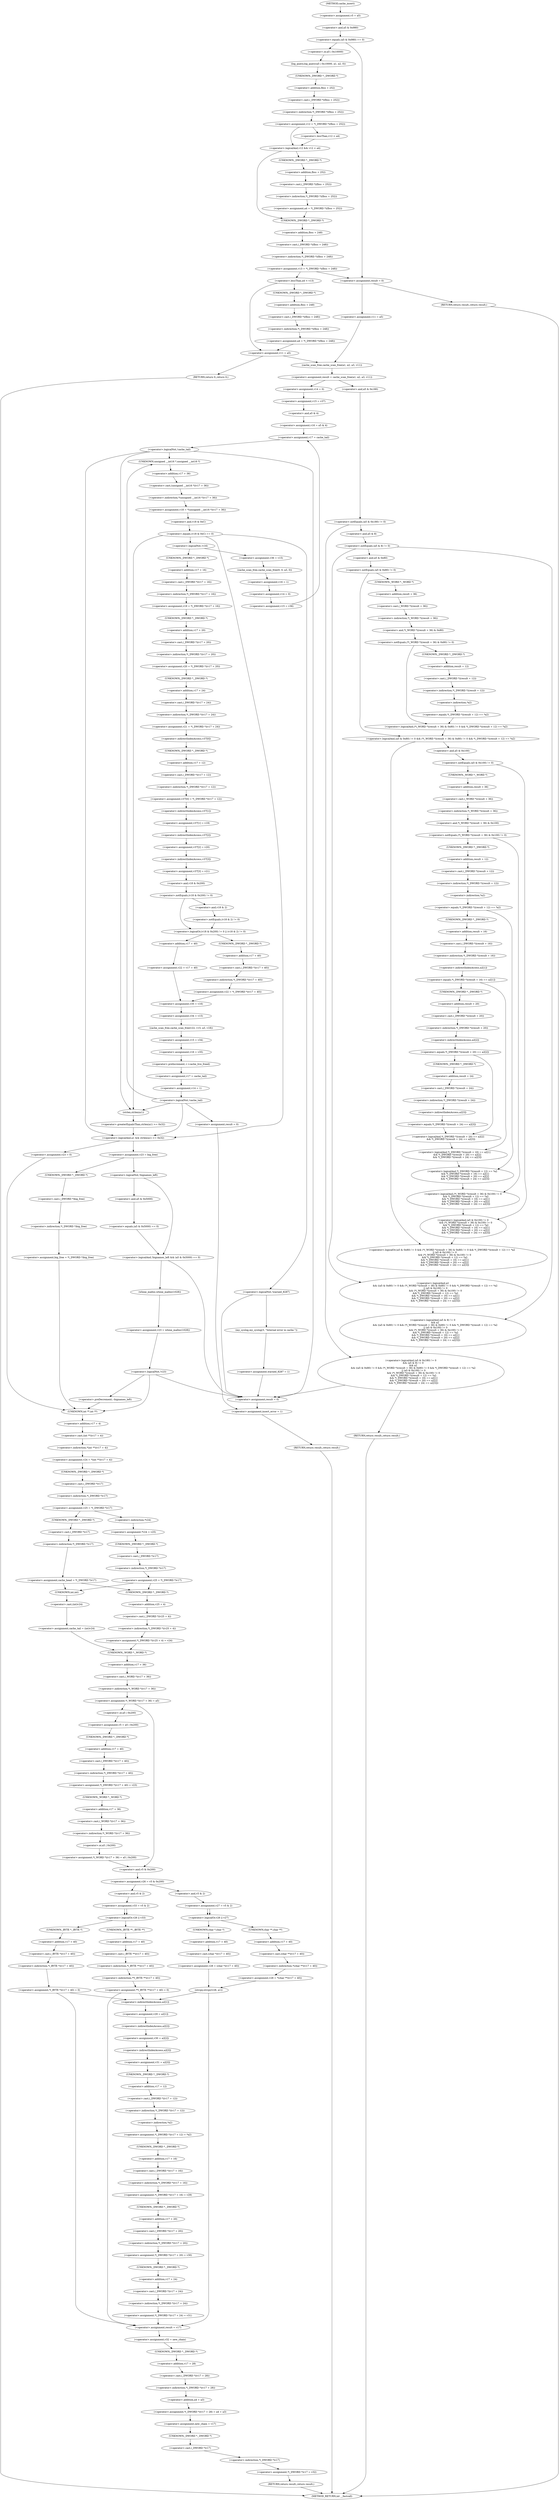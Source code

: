 digraph cache_insert {  
"1000166" [label = "(<operator>.assignment,v5 = a5)" ]
"1000170" [label = "(<operator>.equals,(a5 & 0x980) == 0)" ]
"1000171" [label = "(<operator>.and,a5 & 0x980)" ]
"1000176" [label = "(log_query,log_query(a5 | 0x10000, a1, a2, 0))" ]
"1000177" [label = "(<operator>.or,a5 | 0x10000)" ]
"1000183" [label = "(<operator>.assignment,v12 = *(_DWORD *)(fbss + 252))" ]
"1000185" [label = "(<operator>.indirection,*(_DWORD *)(fbss + 252))" ]
"1000186" [label = "(<operator>.cast,(_DWORD *)(fbss + 252))" ]
"1000187" [label = "(UNKNOWN,_DWORD *,_DWORD *)" ]
"1000188" [label = "(<operator>.addition,fbss + 252)" ]
"1000192" [label = "(<operator>.logicalAnd,v12 && v12 < a4)" ]
"1000194" [label = "(<operator>.lessThan,v12 < a4)" ]
"1000197" [label = "(<operator>.assignment,a4 = *(_DWORD *)(fbss + 252))" ]
"1000199" [label = "(<operator>.indirection,*(_DWORD *)(fbss + 252))" ]
"1000200" [label = "(<operator>.cast,(_DWORD *)(fbss + 252))" ]
"1000201" [label = "(UNKNOWN,_DWORD *,_DWORD *)" ]
"1000202" [label = "(<operator>.addition,fbss + 252)" ]
"1000205" [label = "(<operator>.assignment,v13 = *(_DWORD *)(fbss + 248))" ]
"1000207" [label = "(<operator>.indirection,*(_DWORD *)(fbss + 248))" ]
"1000208" [label = "(<operator>.cast,(_DWORD *)(fbss + 248))" ]
"1000209" [label = "(UNKNOWN,_DWORD *,_DWORD *)" ]
"1000210" [label = "(<operator>.addition,fbss + 248)" ]
"1000217" [label = "(<operator>.lessThan,a4 < v13)" ]
"1000220" [label = "(<operator>.assignment,a4 = *(_DWORD *)(fbss + 248))" ]
"1000222" [label = "(<operator>.indirection,*(_DWORD *)(fbss + 248))" ]
"1000223" [label = "(<operator>.cast,(_DWORD *)(fbss + 248))" ]
"1000224" [label = "(UNKNOWN,_DWORD *,_DWORD *)" ]
"1000225" [label = "(<operator>.addition,fbss + 248)" ]
"1000228" [label = "(<operator>.assignment,v11 = a5)" ]
"1000233" [label = "(RETURN,return 0;,return 0;)" ]
"1000238" [label = "(<operator>.assignment,result = 0)" ]
"1000243" [label = "(RETURN,return result;,return result;)" ]
"1000245" [label = "(<operator>.assignment,v11 = a5)" ]
"1000248" [label = "(<operator>.assignment,result = cache_scan_free(a1, a2, a3, v11))" ]
"1000250" [label = "(cache_scan_free,cache_scan_free(a1, a2, a3, v11))" ]
"1000259" [label = "(<operator>.logicalAnd,(a5 & 0x180) != 0\n      && (a5 & 8) != 0\n      && a2\n      && ((a5 & 0x80) != 0 && (*(_WORD *)(result + 36) & 0x80) != 0 && *(_DWORD *)(result + 12) == *a2\n       || (a5 & 0x100) != 0\n       && (*(_WORD *)(result + 36) & 0x100) != 0\n       && *(_DWORD *)(result + 12) == *a2\n       && *(_DWORD *)(result + 16) == a2[1]\n       && *(_DWORD *)(result + 20) == a2[2]\n       && *(_DWORD *)(result + 24) == a2[3]))" ]
"1000260" [label = "(<operator>.notEquals,(a5 & 0x180) != 0)" ]
"1000261" [label = "(<operator>.and,a5 & 0x180)" ]
"1000265" [label = "(<operator>.logicalAnd,(a5 & 8) != 0\n      && a2\n      && ((a5 & 0x80) != 0 && (*(_WORD *)(result + 36) & 0x80) != 0 && *(_DWORD *)(result + 12) == *a2\n       || (a5 & 0x100) != 0\n       && (*(_WORD *)(result + 36) & 0x100) != 0\n       && *(_DWORD *)(result + 12) == *a2\n       && *(_DWORD *)(result + 16) == a2[1]\n       && *(_DWORD *)(result + 20) == a2[2]\n       && *(_DWORD *)(result + 24) == a2[3]))" ]
"1000266" [label = "(<operator>.notEquals,(a5 & 8) != 0)" ]
"1000267" [label = "(<operator>.and,a5 & 8)" ]
"1000271" [label = "(<operator>.logicalAnd,a2\n      && ((a5 & 0x80) != 0 && (*(_WORD *)(result + 36) & 0x80) != 0 && *(_DWORD *)(result + 12) == *a2\n       || (a5 & 0x100) != 0\n       && (*(_WORD *)(result + 36) & 0x100) != 0\n       && *(_DWORD *)(result + 12) == *a2\n       && *(_DWORD *)(result + 16) == a2[1]\n       && *(_DWORD *)(result + 20) == a2[2]\n       && *(_DWORD *)(result + 24) == a2[3]))" ]
"1000273" [label = "(<operator>.logicalOr,(a5 & 0x80) != 0 && (*(_WORD *)(result + 36) & 0x80) != 0 && *(_DWORD *)(result + 12) == *a2\n       || (a5 & 0x100) != 0\n       && (*(_WORD *)(result + 36) & 0x100) != 0\n       && *(_DWORD *)(result + 12) == *a2\n       && *(_DWORD *)(result + 16) == a2[1]\n       && *(_DWORD *)(result + 20) == a2[2]\n       && *(_DWORD *)(result + 24) == a2[3])" ]
"1000274" [label = "(<operator>.logicalAnd,(a5 & 0x80) != 0 && (*(_WORD *)(result + 36) & 0x80) != 0 && *(_DWORD *)(result + 12) == *a2)" ]
"1000275" [label = "(<operator>.notEquals,(a5 & 0x80) != 0)" ]
"1000276" [label = "(<operator>.and,a5 & 0x80)" ]
"1000280" [label = "(<operator>.logicalAnd,(*(_WORD *)(result + 36) & 0x80) != 0 && *(_DWORD *)(result + 12) == *a2)" ]
"1000281" [label = "(<operator>.notEquals,(*(_WORD *)(result + 36) & 0x80) != 0)" ]
"1000282" [label = "(<operator>.and,*(_WORD *)(result + 36) & 0x80)" ]
"1000283" [label = "(<operator>.indirection,*(_WORD *)(result + 36))" ]
"1000284" [label = "(<operator>.cast,(_WORD *)(result + 36))" ]
"1000285" [label = "(UNKNOWN,_WORD *,_WORD *)" ]
"1000286" [label = "(<operator>.addition,result + 36)" ]
"1000291" [label = "(<operator>.equals,*(_DWORD *)(result + 12) == *a2)" ]
"1000292" [label = "(<operator>.indirection,*(_DWORD *)(result + 12))" ]
"1000293" [label = "(<operator>.cast,(_DWORD *)(result + 12))" ]
"1000294" [label = "(UNKNOWN,_DWORD *,_DWORD *)" ]
"1000295" [label = "(<operator>.addition,result + 12)" ]
"1000298" [label = "(<operator>.indirection,*a2)" ]
"1000300" [label = "(<operator>.logicalAnd,(a5 & 0x100) != 0\n       && (*(_WORD *)(result + 36) & 0x100) != 0\n       && *(_DWORD *)(result + 12) == *a2\n       && *(_DWORD *)(result + 16) == a2[1]\n       && *(_DWORD *)(result + 20) == a2[2]\n       && *(_DWORD *)(result + 24) == a2[3])" ]
"1000301" [label = "(<operator>.notEquals,(a5 & 0x100) != 0)" ]
"1000302" [label = "(<operator>.and,a5 & 0x100)" ]
"1000306" [label = "(<operator>.logicalAnd,(*(_WORD *)(result + 36) & 0x100) != 0\n       && *(_DWORD *)(result + 12) == *a2\n       && *(_DWORD *)(result + 16) == a2[1]\n       && *(_DWORD *)(result + 20) == a2[2]\n       && *(_DWORD *)(result + 24) == a2[3])" ]
"1000307" [label = "(<operator>.notEquals,(*(_WORD *)(result + 36) & 0x100) != 0)" ]
"1000308" [label = "(<operator>.and,*(_WORD *)(result + 36) & 0x100)" ]
"1000309" [label = "(<operator>.indirection,*(_WORD *)(result + 36))" ]
"1000310" [label = "(<operator>.cast,(_WORD *)(result + 36))" ]
"1000311" [label = "(UNKNOWN,_WORD *,_WORD *)" ]
"1000312" [label = "(<operator>.addition,result + 36)" ]
"1000317" [label = "(<operator>.logicalAnd,*(_DWORD *)(result + 12) == *a2\n       && *(_DWORD *)(result + 16) == a2[1]\n       && *(_DWORD *)(result + 20) == a2[2]\n       && *(_DWORD *)(result + 24) == a2[3])" ]
"1000318" [label = "(<operator>.equals,*(_DWORD *)(result + 12) == *a2)" ]
"1000319" [label = "(<operator>.indirection,*(_DWORD *)(result + 12))" ]
"1000320" [label = "(<operator>.cast,(_DWORD *)(result + 12))" ]
"1000321" [label = "(UNKNOWN,_DWORD *,_DWORD *)" ]
"1000322" [label = "(<operator>.addition,result + 12)" ]
"1000325" [label = "(<operator>.indirection,*a2)" ]
"1000327" [label = "(<operator>.logicalAnd,*(_DWORD *)(result + 16) == a2[1]\n       && *(_DWORD *)(result + 20) == a2[2]\n       && *(_DWORD *)(result + 24) == a2[3])" ]
"1000328" [label = "(<operator>.equals,*(_DWORD *)(result + 16) == a2[1])" ]
"1000329" [label = "(<operator>.indirection,*(_DWORD *)(result + 16))" ]
"1000330" [label = "(<operator>.cast,(_DWORD *)(result + 16))" ]
"1000331" [label = "(UNKNOWN,_DWORD *,_DWORD *)" ]
"1000332" [label = "(<operator>.addition,result + 16)" ]
"1000335" [label = "(<operator>.indirectIndexAccess,a2[1])" ]
"1000338" [label = "(<operator>.logicalAnd,*(_DWORD *)(result + 20) == a2[2]\n       && *(_DWORD *)(result + 24) == a2[3])" ]
"1000339" [label = "(<operator>.equals,*(_DWORD *)(result + 20) == a2[2])" ]
"1000340" [label = "(<operator>.indirection,*(_DWORD *)(result + 20))" ]
"1000341" [label = "(<operator>.cast,(_DWORD *)(result + 20))" ]
"1000342" [label = "(UNKNOWN,_DWORD *,_DWORD *)" ]
"1000343" [label = "(<operator>.addition,result + 20)" ]
"1000346" [label = "(<operator>.indirectIndexAccess,a2[2])" ]
"1000349" [label = "(<operator>.equals,*(_DWORD *)(result + 24) == a2[3])" ]
"1000350" [label = "(<operator>.indirection,*(_DWORD *)(result + 24))" ]
"1000351" [label = "(<operator>.cast,(_DWORD *)(result + 24))" ]
"1000352" [label = "(UNKNOWN,_DWORD *,_DWORD *)" ]
"1000353" [label = "(<operator>.addition,result + 24)" ]
"1000356" [label = "(<operator>.indirectIndexAccess,a2[3])" ]
"1000360" [label = "(RETURN,return result;,return result;)" ]
"1000363" [label = "(<operator>.assignment,v14 = 0)" ]
"1000366" [label = "(<operator>.assignment,v15 = v37)" ]
"1000369" [label = "(<operator>.assignment,v16 = a5 & 4)" ]
"1000371" [label = "(<operator>.and,a5 & 4)" ]
"1000375" [label = "(<operator>.assignment,v17 = cache_tail)" ]
"1000379" [label = "(<operator>.logicalNot,!cache_tail)" ]
"1000383" [label = "(<operator>.assignment,result = 0)" ]
"1000387" [label = "(<operator>.assignment,insert_error = 1)" ]
"1000390" [label = "(RETURN,return result;,return result;)" ]
"1000395" [label = "(<operator>.assignment,v18 = *(unsigned __int16 *)(v17 + 36))" ]
"1000397" [label = "(<operator>.indirection,*(unsigned __int16 *)(v17 + 36))" ]
"1000398" [label = "(<operator>.cast,(unsigned __int16 *)(v17 + 36))" ]
"1000399" [label = "(UNKNOWN,unsigned __int16 *,unsigned __int16 *)" ]
"1000400" [label = "(<operator>.addition,v17 + 36)" ]
"1000404" [label = "(<operator>.equals,(v18 & 0xC) == 0)" ]
"1000405" [label = "(<operator>.and,v18 & 0xC)" ]
"1000414" [label = "(<operator>.logicalNot,!warned_8287)" ]
"1000417" [label = "(my_syslog,my_syslog(3, \"Internal error in cache.\"))" ]
"1000420" [label = "(<operator>.assignment,warned_8287 = 1)" ]
"1000425" [label = "(<operator>.logicalNot,!v16)" ]
"1000428" [label = "(<operator>.assignment,v36 = v15)" ]
"1000431" [label = "(cache_scan_free,cache_scan_free(0, 0, a3, 0))" ]
"1000436" [label = "(<operator>.assignment,v16 = 1)" ]
"1000439" [label = "(<operator>.assignment,v14 = 0)" ]
"1000442" [label = "(<operator>.assignment,v15 = v36)" ]
"1000446" [label = "(<operator>.assignment,v19 = *(_DWORD *)(v17 + 16))" ]
"1000448" [label = "(<operator>.indirection,*(_DWORD *)(v17 + 16))" ]
"1000449" [label = "(<operator>.cast,(_DWORD *)(v17 + 16))" ]
"1000450" [label = "(UNKNOWN,_DWORD *,_DWORD *)" ]
"1000451" [label = "(<operator>.addition,v17 + 16)" ]
"1000454" [label = "(<operator>.assignment,v20 = *(_DWORD *)(v17 + 20))" ]
"1000456" [label = "(<operator>.indirection,*(_DWORD *)(v17 + 20))" ]
"1000457" [label = "(<operator>.cast,(_DWORD *)(v17 + 20))" ]
"1000458" [label = "(UNKNOWN,_DWORD *,_DWORD *)" ]
"1000459" [label = "(<operator>.addition,v17 + 20)" ]
"1000462" [label = "(<operator>.assignment,v21 = *(_DWORD *)(v17 + 24))" ]
"1000464" [label = "(<operator>.indirection,*(_DWORD *)(v17 + 24))" ]
"1000465" [label = "(<operator>.cast,(_DWORD *)(v17 + 24))" ]
"1000466" [label = "(UNKNOWN,_DWORD *,_DWORD *)" ]
"1000467" [label = "(<operator>.addition,v17 + 24)" ]
"1000470" [label = "(<operator>.assignment,v37[0] = *(_DWORD *)(v17 + 12))" ]
"1000471" [label = "(<operator>.indirectIndexAccess,v37[0])" ]
"1000474" [label = "(<operator>.indirection,*(_DWORD *)(v17 + 12))" ]
"1000475" [label = "(<operator>.cast,(_DWORD *)(v17 + 12))" ]
"1000476" [label = "(UNKNOWN,_DWORD *,_DWORD *)" ]
"1000477" [label = "(<operator>.addition,v17 + 12)" ]
"1000480" [label = "(<operator>.assignment,v37[1] = v19)" ]
"1000481" [label = "(<operator>.indirectIndexAccess,v37[1])" ]
"1000485" [label = "(<operator>.assignment,v37[2] = v20)" ]
"1000486" [label = "(<operator>.indirectIndexAccess,v37[2])" ]
"1000490" [label = "(<operator>.assignment,v37[3] = v21)" ]
"1000491" [label = "(<operator>.indirectIndexAccess,v37[3])" ]
"1000496" [label = "(<operator>.logicalOr,(v18 & 0x200) != 0 || (v18 & 2) != 0)" ]
"1000497" [label = "(<operator>.notEquals,(v18 & 0x200) != 0)" ]
"1000498" [label = "(<operator>.and,v18 & 0x200)" ]
"1000502" [label = "(<operator>.notEquals,(v18 & 2) != 0)" ]
"1000503" [label = "(<operator>.and,v18 & 2)" ]
"1000507" [label = "(<operator>.assignment,v22 = *(_DWORD *)(v17 + 40))" ]
"1000509" [label = "(<operator>.indirection,*(_DWORD *)(v17 + 40))" ]
"1000510" [label = "(<operator>.cast,(_DWORD *)(v17 + 40))" ]
"1000511" [label = "(UNKNOWN,_DWORD *,_DWORD *)" ]
"1000512" [label = "(<operator>.addition,v17 + 40)" ]
"1000516" [label = "(<operator>.assignment,v22 = v17 + 40)" ]
"1000518" [label = "(<operator>.addition,v17 + 40)" ]
"1000521" [label = "(<operator>.assignment,v35 = v16)" ]
"1000524" [label = "(<operator>.assignment,v34 = v15)" ]
"1000527" [label = "(cache_scan_free,cache_scan_free(v22, v15, a3, v18))" ]
"1000532" [label = "(<operator>.assignment,v15 = v34)" ]
"1000535" [label = "(<operator>.assignment,v16 = v35)" ]
"1000538" [label = "(<operator>.preIncrement,++cache_live_freed)" ]
"1000540" [label = "(<operator>.assignment,v17 = cache_tail)" ]
"1000543" [label = "(<operator>.assignment,v14 = 1)" ]
"1000547" [label = "(<operator>.logicalNot,!cache_tail)" ]
"1000550" [label = "(<operator>.assignment,result = 0)" ]
"1000555" [label = "(<operator>.logicalAnd,a1 && strlen(a1) >= 0x32)" ]
"1000557" [label = "(<operator>.greaterEqualsThan,strlen(a1) >= 0x32)" ]
"1000558" [label = "(strlen,strlen(a1))" ]
"1000562" [label = "(<operator>.assignment,v23 = big_free)" ]
"1000568" [label = "(<operator>.assignment,big_free = *(_DWORD *)big_free)" ]
"1000570" [label = "(<operator>.indirection,*(_DWORD *)big_free)" ]
"1000571" [label = "(<operator>.cast,(_DWORD *)big_free)" ]
"1000572" [label = "(UNKNOWN,_DWORD *,_DWORD *)" ]
"1000577" [label = "(<operator>.logicalAnd,!bignames_left && (a5 & 0x5000) == 0)" ]
"1000578" [label = "(<operator>.logicalNot,!bignames_left)" ]
"1000580" [label = "(<operator>.equals,(a5 & 0x5000) == 0)" ]
"1000581" [label = "(<operator>.and,a5 & 0x5000)" ]
"1000586" [label = "(<operator>.assignment,v23 = whine_malloc(1028))" ]
"1000588" [label = "(whine_malloc,whine_malloc(1028))" ]
"1000591" [label = "(<operator>.logicalNot,!v23)" ]
"1000596" [label = "(<operator>.preDecrement,--bignames_left)" ]
"1000600" [label = "(<operator>.assignment,v23 = 0)" ]
"1000603" [label = "(<operator>.assignment,v24 = *(int **)(v17 + 4))" ]
"1000605" [label = "(<operator>.indirection,*(int **)(v17 + 4))" ]
"1000606" [label = "(<operator>.cast,(int **)(v17 + 4))" ]
"1000607" [label = "(UNKNOWN,int **,int **)" ]
"1000608" [label = "(<operator>.addition,v17 + 4)" ]
"1000611" [label = "(<operator>.assignment,v25 = *(_DWORD *)v17)" ]
"1000613" [label = "(<operator>.indirection,*(_DWORD *)v17)" ]
"1000614" [label = "(<operator>.cast,(_DWORD *)v17)" ]
"1000615" [label = "(UNKNOWN,_DWORD *,_DWORD *)" ]
"1000620" [label = "(<operator>.assignment,*v24 = v25)" ]
"1000621" [label = "(<operator>.indirection,*v24)" ]
"1000624" [label = "(<operator>.assignment,v25 = *(_DWORD *)v17)" ]
"1000626" [label = "(<operator>.indirection,*(_DWORD *)v17)" ]
"1000627" [label = "(<operator>.cast,(_DWORD *)v17)" ]
"1000628" [label = "(UNKNOWN,_DWORD *,_DWORD *)" ]
"1000632" [label = "(<operator>.assignment,cache_head = *(_DWORD *)v17)" ]
"1000634" [label = "(<operator>.indirection,*(_DWORD *)v17)" ]
"1000635" [label = "(<operator>.cast,(_DWORD *)v17)" ]
"1000636" [label = "(UNKNOWN,_DWORD *,_DWORD *)" ]
"1000640" [label = "(<operator>.assignment,*(_DWORD *)(v25 + 4) = v24)" ]
"1000641" [label = "(<operator>.indirection,*(_DWORD *)(v25 + 4))" ]
"1000642" [label = "(<operator>.cast,(_DWORD *)(v25 + 4))" ]
"1000643" [label = "(UNKNOWN,_DWORD *,_DWORD *)" ]
"1000644" [label = "(<operator>.addition,v25 + 4)" ]
"1000649" [label = "(<operator>.assignment,cache_tail = (int)v24)" ]
"1000651" [label = "(<operator>.cast,(int)v24)" ]
"1000652" [label = "(UNKNOWN,int,int)" ]
"1000654" [label = "(<operator>.assignment,*(_WORD *)(v17 + 36) = a5)" ]
"1000655" [label = "(<operator>.indirection,*(_WORD *)(v17 + 36))" ]
"1000656" [label = "(<operator>.cast,(_WORD *)(v17 + 36))" ]
"1000657" [label = "(UNKNOWN,_WORD *,_WORD *)" ]
"1000658" [label = "(<operator>.addition,v17 + 36)" ]
"1000665" [label = "(<operator>.assignment,v5 = a5 | 0x200)" ]
"1000667" [label = "(<operator>.or,a5 | 0x200)" ]
"1000670" [label = "(<operator>.assignment,*(_DWORD *)(v17 + 40) = v23)" ]
"1000671" [label = "(<operator>.indirection,*(_DWORD *)(v17 + 40))" ]
"1000672" [label = "(<operator>.cast,(_DWORD *)(v17 + 40))" ]
"1000673" [label = "(UNKNOWN,_DWORD *,_DWORD *)" ]
"1000674" [label = "(<operator>.addition,v17 + 40)" ]
"1000678" [label = "(<operator>.assignment,*(_WORD *)(v17 + 36) = a5 | 0x200)" ]
"1000679" [label = "(<operator>.indirection,*(_WORD *)(v17 + 36))" ]
"1000680" [label = "(<operator>.cast,(_WORD *)(v17 + 36))" ]
"1000681" [label = "(UNKNOWN,_WORD *,_WORD *)" ]
"1000682" [label = "(<operator>.addition,v17 + 36)" ]
"1000685" [label = "(<operator>.or,a5 | 0x200)" ]
"1000688" [label = "(<operator>.assignment,v26 = v5 & 0x200)" ]
"1000690" [label = "(<operator>.and,v5 & 0x200)" ]
"1000696" [label = "(<operator>.assignment,v27 = v5 & 2)" ]
"1000698" [label = "(<operator>.and,v5 & 2)" ]
"1000702" [label = "(<operator>.logicalOr,v26 || v27)" ]
"1000705" [label = "(<operator>.assignment,v28 = *(char **)(v17 + 40))" ]
"1000707" [label = "(<operator>.indirection,*(char **)(v17 + 40))" ]
"1000708" [label = "(<operator>.cast,(char **)(v17 + 40))" ]
"1000709" [label = "(UNKNOWN,char **,char **)" ]
"1000710" [label = "(<operator>.addition,v17 + 40)" ]
"1000714" [label = "(<operator>.assignment,v28 = (char *)(v17 + 40))" ]
"1000716" [label = "(<operator>.cast,(char *)(v17 + 40))" ]
"1000717" [label = "(UNKNOWN,char *,char *)" ]
"1000718" [label = "(<operator>.addition,v17 + 40)" ]
"1000721" [label = "(strcpy,strcpy(v28, a1))" ]
"1000726" [label = "(<operator>.assignment,v33 = v5 & 2)" ]
"1000728" [label = "(<operator>.and,v5 & 2)" ]
"1000732" [label = "(<operator>.logicalOr,v26 || v33)" ]
"1000735" [label = "(<operator>.assignment,**(_BYTE **)(v17 + 40) = 0)" ]
"1000736" [label = "(<operator>.indirection,**(_BYTE **)(v17 + 40))" ]
"1000737" [label = "(<operator>.indirection,*(_BYTE **)(v17 + 40))" ]
"1000738" [label = "(<operator>.cast,(_BYTE **)(v17 + 40))" ]
"1000739" [label = "(UNKNOWN,_BYTE **,_BYTE **)" ]
"1000740" [label = "(<operator>.addition,v17 + 40)" ]
"1000745" [label = "(<operator>.assignment,*(_BYTE *)(v17 + 40) = 0)" ]
"1000746" [label = "(<operator>.indirection,*(_BYTE *)(v17 + 40))" ]
"1000747" [label = "(<operator>.cast,(_BYTE *)(v17 + 40))" ]
"1000748" [label = "(UNKNOWN,_BYTE *,_BYTE *)" ]
"1000749" [label = "(<operator>.addition,v17 + 40)" ]
"1000756" [label = "(<operator>.assignment,v29 = a2[1])" ]
"1000758" [label = "(<operator>.indirectIndexAccess,a2[1])" ]
"1000761" [label = "(<operator>.assignment,v30 = a2[2])" ]
"1000763" [label = "(<operator>.indirectIndexAccess,a2[2])" ]
"1000766" [label = "(<operator>.assignment,v31 = a2[3])" ]
"1000768" [label = "(<operator>.indirectIndexAccess,a2[3])" ]
"1000771" [label = "(<operator>.assignment,*(_DWORD *)(v17 + 12) = *a2)" ]
"1000772" [label = "(<operator>.indirection,*(_DWORD *)(v17 + 12))" ]
"1000773" [label = "(<operator>.cast,(_DWORD *)(v17 + 12))" ]
"1000774" [label = "(UNKNOWN,_DWORD *,_DWORD *)" ]
"1000775" [label = "(<operator>.addition,v17 + 12)" ]
"1000778" [label = "(<operator>.indirection,*a2)" ]
"1000780" [label = "(<operator>.assignment,*(_DWORD *)(v17 + 16) = v29)" ]
"1000781" [label = "(<operator>.indirection,*(_DWORD *)(v17 + 16))" ]
"1000782" [label = "(<operator>.cast,(_DWORD *)(v17 + 16))" ]
"1000783" [label = "(UNKNOWN,_DWORD *,_DWORD *)" ]
"1000784" [label = "(<operator>.addition,v17 + 16)" ]
"1000788" [label = "(<operator>.assignment,*(_DWORD *)(v17 + 20) = v30)" ]
"1000789" [label = "(<operator>.indirection,*(_DWORD *)(v17 + 20))" ]
"1000790" [label = "(<operator>.cast,(_DWORD *)(v17 + 20))" ]
"1000791" [label = "(UNKNOWN,_DWORD *,_DWORD *)" ]
"1000792" [label = "(<operator>.addition,v17 + 20)" ]
"1000796" [label = "(<operator>.assignment,*(_DWORD *)(v17 + 24) = v31)" ]
"1000797" [label = "(<operator>.indirection,*(_DWORD *)(v17 + 24))" ]
"1000798" [label = "(<operator>.cast,(_DWORD *)(v17 + 24))" ]
"1000799" [label = "(UNKNOWN,_DWORD *,_DWORD *)" ]
"1000800" [label = "(<operator>.addition,v17 + 24)" ]
"1000804" [label = "(<operator>.assignment,result = v17)" ]
"1000807" [label = "(<operator>.assignment,v32 = new_chain)" ]
"1000810" [label = "(<operator>.assignment,*(_DWORD *)(v17 + 28) = a4 + a3)" ]
"1000811" [label = "(<operator>.indirection,*(_DWORD *)(v17 + 28))" ]
"1000812" [label = "(<operator>.cast,(_DWORD *)(v17 + 28))" ]
"1000813" [label = "(UNKNOWN,_DWORD *,_DWORD *)" ]
"1000814" [label = "(<operator>.addition,v17 + 28)" ]
"1000817" [label = "(<operator>.addition,a4 + a3)" ]
"1000820" [label = "(<operator>.assignment,new_chain = v17)" ]
"1000823" [label = "(<operator>.assignment,*(_DWORD *)v17 = v32)" ]
"1000824" [label = "(<operator>.indirection,*(_DWORD *)v17)" ]
"1000825" [label = "(<operator>.cast,(_DWORD *)v17)" ]
"1000826" [label = "(UNKNOWN,_DWORD *,_DWORD *)" ]
"1000829" [label = "(RETURN,return result;,return result;)" ]
"1000130" [label = "(METHOD,cache_insert)" ]
"1000831" [label = "(METHOD_RETURN,int __fastcall)" ]
  "1000166" -> "1000171" 
  "1000170" -> "1000238" 
  "1000170" -> "1000177" 
  "1000171" -> "1000170" 
  "1000176" -> "1000187" 
  "1000177" -> "1000176" 
  "1000183" -> "1000192" 
  "1000183" -> "1000194" 
  "1000185" -> "1000183" 
  "1000186" -> "1000185" 
  "1000187" -> "1000188" 
  "1000188" -> "1000186" 
  "1000192" -> "1000201" 
  "1000192" -> "1000209" 
  "1000194" -> "1000192" 
  "1000197" -> "1000209" 
  "1000199" -> "1000197" 
  "1000200" -> "1000199" 
  "1000201" -> "1000202" 
  "1000202" -> "1000200" 
  "1000205" -> "1000217" 
  "1000205" -> "1000238" 
  "1000207" -> "1000205" 
  "1000208" -> "1000207" 
  "1000209" -> "1000210" 
  "1000210" -> "1000208" 
  "1000217" -> "1000224" 
  "1000217" -> "1000228" 
  "1000220" -> "1000228" 
  "1000222" -> "1000220" 
  "1000223" -> "1000222" 
  "1000224" -> "1000225" 
  "1000225" -> "1000223" 
  "1000228" -> "1000233" 
  "1000228" -> "1000250" 
  "1000233" -> "1000831" 
  "1000238" -> "1000243" 
  "1000238" -> "1000245" 
  "1000243" -> "1000831" 
  "1000245" -> "1000250" 
  "1000248" -> "1000261" 
  "1000248" -> "1000363" 
  "1000250" -> "1000248" 
  "1000259" -> "1000360" 
  "1000259" -> "1000383" 
  "1000260" -> "1000259" 
  "1000260" -> "1000267" 
  "1000261" -> "1000260" 
  "1000265" -> "1000259" 
  "1000266" -> "1000265" 
  "1000266" -> "1000271" 
  "1000266" -> "1000276" 
  "1000267" -> "1000266" 
  "1000271" -> "1000265" 
  "1000273" -> "1000271" 
  "1000274" -> "1000273" 
  "1000274" -> "1000302" 
  "1000275" -> "1000285" 
  "1000275" -> "1000274" 
  "1000276" -> "1000275" 
  "1000280" -> "1000274" 
  "1000281" -> "1000294" 
  "1000281" -> "1000280" 
  "1000282" -> "1000281" 
  "1000283" -> "1000282" 
  "1000284" -> "1000283" 
  "1000285" -> "1000286" 
  "1000286" -> "1000284" 
  "1000291" -> "1000280" 
  "1000292" -> "1000298" 
  "1000293" -> "1000292" 
  "1000294" -> "1000295" 
  "1000295" -> "1000293" 
  "1000298" -> "1000291" 
  "1000300" -> "1000273" 
  "1000301" -> "1000311" 
  "1000301" -> "1000300" 
  "1000302" -> "1000301" 
  "1000306" -> "1000300" 
  "1000307" -> "1000321" 
  "1000307" -> "1000306" 
  "1000308" -> "1000307" 
  "1000309" -> "1000308" 
  "1000310" -> "1000309" 
  "1000311" -> "1000312" 
  "1000312" -> "1000310" 
  "1000317" -> "1000306" 
  "1000318" -> "1000331" 
  "1000318" -> "1000317" 
  "1000319" -> "1000325" 
  "1000320" -> "1000319" 
  "1000321" -> "1000322" 
  "1000322" -> "1000320" 
  "1000325" -> "1000318" 
  "1000327" -> "1000317" 
  "1000328" -> "1000342" 
  "1000328" -> "1000327" 
  "1000329" -> "1000335" 
  "1000330" -> "1000329" 
  "1000331" -> "1000332" 
  "1000332" -> "1000330" 
  "1000335" -> "1000328" 
  "1000338" -> "1000327" 
  "1000339" -> "1000352" 
  "1000339" -> "1000338" 
  "1000340" -> "1000346" 
  "1000341" -> "1000340" 
  "1000342" -> "1000343" 
  "1000343" -> "1000341" 
  "1000346" -> "1000339" 
  "1000349" -> "1000338" 
  "1000350" -> "1000356" 
  "1000351" -> "1000350" 
  "1000352" -> "1000353" 
  "1000353" -> "1000351" 
  "1000356" -> "1000349" 
  "1000360" -> "1000831" 
  "1000363" -> "1000366" 
  "1000366" -> "1000371" 
  "1000369" -> "1000375" 
  "1000371" -> "1000369" 
  "1000375" -> "1000379" 
  "1000379" -> "1000383" 
  "1000379" -> "1000399" 
  "1000379" -> "1000555" 
  "1000379" -> "1000558" 
  "1000383" -> "1000387" 
  "1000387" -> "1000390" 
  "1000390" -> "1000831" 
  "1000395" -> "1000405" 
  "1000397" -> "1000395" 
  "1000398" -> "1000397" 
  "1000399" -> "1000400" 
  "1000400" -> "1000398" 
  "1000404" -> "1000555" 
  "1000404" -> "1000558" 
  "1000404" -> "1000414" 
  "1000404" -> "1000425" 
  "1000405" -> "1000404" 
  "1000414" -> "1000417" 
  "1000414" -> "1000383" 
  "1000417" -> "1000420" 
  "1000420" -> "1000383" 
  "1000425" -> "1000428" 
  "1000425" -> "1000450" 
  "1000428" -> "1000431" 
  "1000431" -> "1000436" 
  "1000436" -> "1000439" 
  "1000439" -> "1000442" 
  "1000442" -> "1000375" 
  "1000446" -> "1000458" 
  "1000448" -> "1000446" 
  "1000449" -> "1000448" 
  "1000450" -> "1000451" 
  "1000451" -> "1000449" 
  "1000454" -> "1000466" 
  "1000456" -> "1000454" 
  "1000457" -> "1000456" 
  "1000458" -> "1000459" 
  "1000459" -> "1000457" 
  "1000462" -> "1000471" 
  "1000464" -> "1000462" 
  "1000465" -> "1000464" 
  "1000466" -> "1000467" 
  "1000467" -> "1000465" 
  "1000470" -> "1000481" 
  "1000471" -> "1000476" 
  "1000474" -> "1000470" 
  "1000475" -> "1000474" 
  "1000476" -> "1000477" 
  "1000477" -> "1000475" 
  "1000480" -> "1000486" 
  "1000481" -> "1000480" 
  "1000485" -> "1000491" 
  "1000486" -> "1000485" 
  "1000490" -> "1000498" 
  "1000491" -> "1000490" 
  "1000496" -> "1000511" 
  "1000496" -> "1000518" 
  "1000497" -> "1000496" 
  "1000497" -> "1000503" 
  "1000498" -> "1000497" 
  "1000502" -> "1000496" 
  "1000503" -> "1000502" 
  "1000507" -> "1000521" 
  "1000509" -> "1000507" 
  "1000510" -> "1000509" 
  "1000511" -> "1000512" 
  "1000512" -> "1000510" 
  "1000516" -> "1000521" 
  "1000518" -> "1000516" 
  "1000521" -> "1000524" 
  "1000524" -> "1000527" 
  "1000527" -> "1000532" 
  "1000532" -> "1000535" 
  "1000535" -> "1000538" 
  "1000538" -> "1000540" 
  "1000540" -> "1000543" 
  "1000543" -> "1000547" 
  "1000547" -> "1000399" 
  "1000547" -> "1000555" 
  "1000547" -> "1000558" 
  "1000547" -> "1000550" 
  "1000550" -> "1000387" 
  "1000555" -> "1000562" 
  "1000555" -> "1000600" 
  "1000557" -> "1000555" 
  "1000558" -> "1000557" 
  "1000562" -> "1000572" 
  "1000562" -> "1000578" 
  "1000568" -> "1000607" 
  "1000570" -> "1000568" 
  "1000571" -> "1000570" 
  "1000572" -> "1000571" 
  "1000577" -> "1000383" 
  "1000577" -> "1000588" 
  "1000578" -> "1000577" 
  "1000578" -> "1000581" 
  "1000580" -> "1000577" 
  "1000581" -> "1000580" 
  "1000586" -> "1000591" 
  "1000588" -> "1000586" 
  "1000591" -> "1000383" 
  "1000591" -> "1000596" 
  "1000591" -> "1000607" 
  "1000596" -> "1000607" 
  "1000600" -> "1000607" 
  "1000603" -> "1000615" 
  "1000605" -> "1000603" 
  "1000606" -> "1000605" 
  "1000607" -> "1000608" 
  "1000608" -> "1000606" 
  "1000611" -> "1000621" 
  "1000611" -> "1000636" 
  "1000613" -> "1000611" 
  "1000614" -> "1000613" 
  "1000615" -> "1000614" 
  "1000620" -> "1000628" 
  "1000621" -> "1000620" 
  "1000624" -> "1000643" 
  "1000624" -> "1000652" 
  "1000626" -> "1000624" 
  "1000627" -> "1000626" 
  "1000628" -> "1000627" 
  "1000632" -> "1000643" 
  "1000632" -> "1000652" 
  "1000634" -> "1000632" 
  "1000635" -> "1000634" 
  "1000636" -> "1000635" 
  "1000640" -> "1000657" 
  "1000641" -> "1000640" 
  "1000642" -> "1000641" 
  "1000643" -> "1000644" 
  "1000644" -> "1000642" 
  "1000649" -> "1000657" 
  "1000651" -> "1000649" 
  "1000652" -> "1000651" 
  "1000654" -> "1000667" 
  "1000654" -> "1000690" 
  "1000655" -> "1000654" 
  "1000656" -> "1000655" 
  "1000657" -> "1000658" 
  "1000658" -> "1000656" 
  "1000665" -> "1000673" 
  "1000667" -> "1000665" 
  "1000670" -> "1000681" 
  "1000671" -> "1000670" 
  "1000672" -> "1000671" 
  "1000673" -> "1000674" 
  "1000674" -> "1000672" 
  "1000678" -> "1000690" 
  "1000679" -> "1000685" 
  "1000680" -> "1000679" 
  "1000681" -> "1000682" 
  "1000682" -> "1000680" 
  "1000685" -> "1000678" 
  "1000688" -> "1000698" 
  "1000688" -> "1000728" 
  "1000690" -> "1000688" 
  "1000696" -> "1000702" 
  "1000696" -> "1000702" 
  "1000698" -> "1000696" 
  "1000702" -> "1000709" 
  "1000702" -> "1000717" 
  "1000705" -> "1000721" 
  "1000707" -> "1000705" 
  "1000708" -> "1000707" 
  "1000709" -> "1000710" 
  "1000710" -> "1000708" 
  "1000714" -> "1000721" 
  "1000716" -> "1000714" 
  "1000717" -> "1000718" 
  "1000718" -> "1000716" 
  "1000721" -> "1000758" 
  "1000721" -> "1000804" 
  "1000726" -> "1000732" 
  "1000726" -> "1000732" 
  "1000728" -> "1000726" 
  "1000732" -> "1000739" 
  "1000732" -> "1000748" 
  "1000735" -> "1000758" 
  "1000735" -> "1000804" 
  "1000736" -> "1000735" 
  "1000737" -> "1000736" 
  "1000738" -> "1000737" 
  "1000739" -> "1000740" 
  "1000740" -> "1000738" 
  "1000745" -> "1000758" 
  "1000745" -> "1000804" 
  "1000746" -> "1000745" 
  "1000747" -> "1000746" 
  "1000748" -> "1000749" 
  "1000749" -> "1000747" 
  "1000756" -> "1000763" 
  "1000758" -> "1000756" 
  "1000761" -> "1000768" 
  "1000763" -> "1000761" 
  "1000766" -> "1000774" 
  "1000768" -> "1000766" 
  "1000771" -> "1000783" 
  "1000772" -> "1000778" 
  "1000773" -> "1000772" 
  "1000774" -> "1000775" 
  "1000775" -> "1000773" 
  "1000778" -> "1000771" 
  "1000780" -> "1000791" 
  "1000781" -> "1000780" 
  "1000782" -> "1000781" 
  "1000783" -> "1000784" 
  "1000784" -> "1000782" 
  "1000788" -> "1000799" 
  "1000789" -> "1000788" 
  "1000790" -> "1000789" 
  "1000791" -> "1000792" 
  "1000792" -> "1000790" 
  "1000796" -> "1000804" 
  "1000797" -> "1000796" 
  "1000798" -> "1000797" 
  "1000799" -> "1000800" 
  "1000800" -> "1000798" 
  "1000804" -> "1000807" 
  "1000807" -> "1000813" 
  "1000810" -> "1000820" 
  "1000811" -> "1000817" 
  "1000812" -> "1000811" 
  "1000813" -> "1000814" 
  "1000814" -> "1000812" 
  "1000817" -> "1000810" 
  "1000820" -> "1000826" 
  "1000823" -> "1000829" 
  "1000824" -> "1000823" 
  "1000825" -> "1000824" 
  "1000826" -> "1000825" 
  "1000829" -> "1000831" 
  "1000130" -> "1000166" 
}
